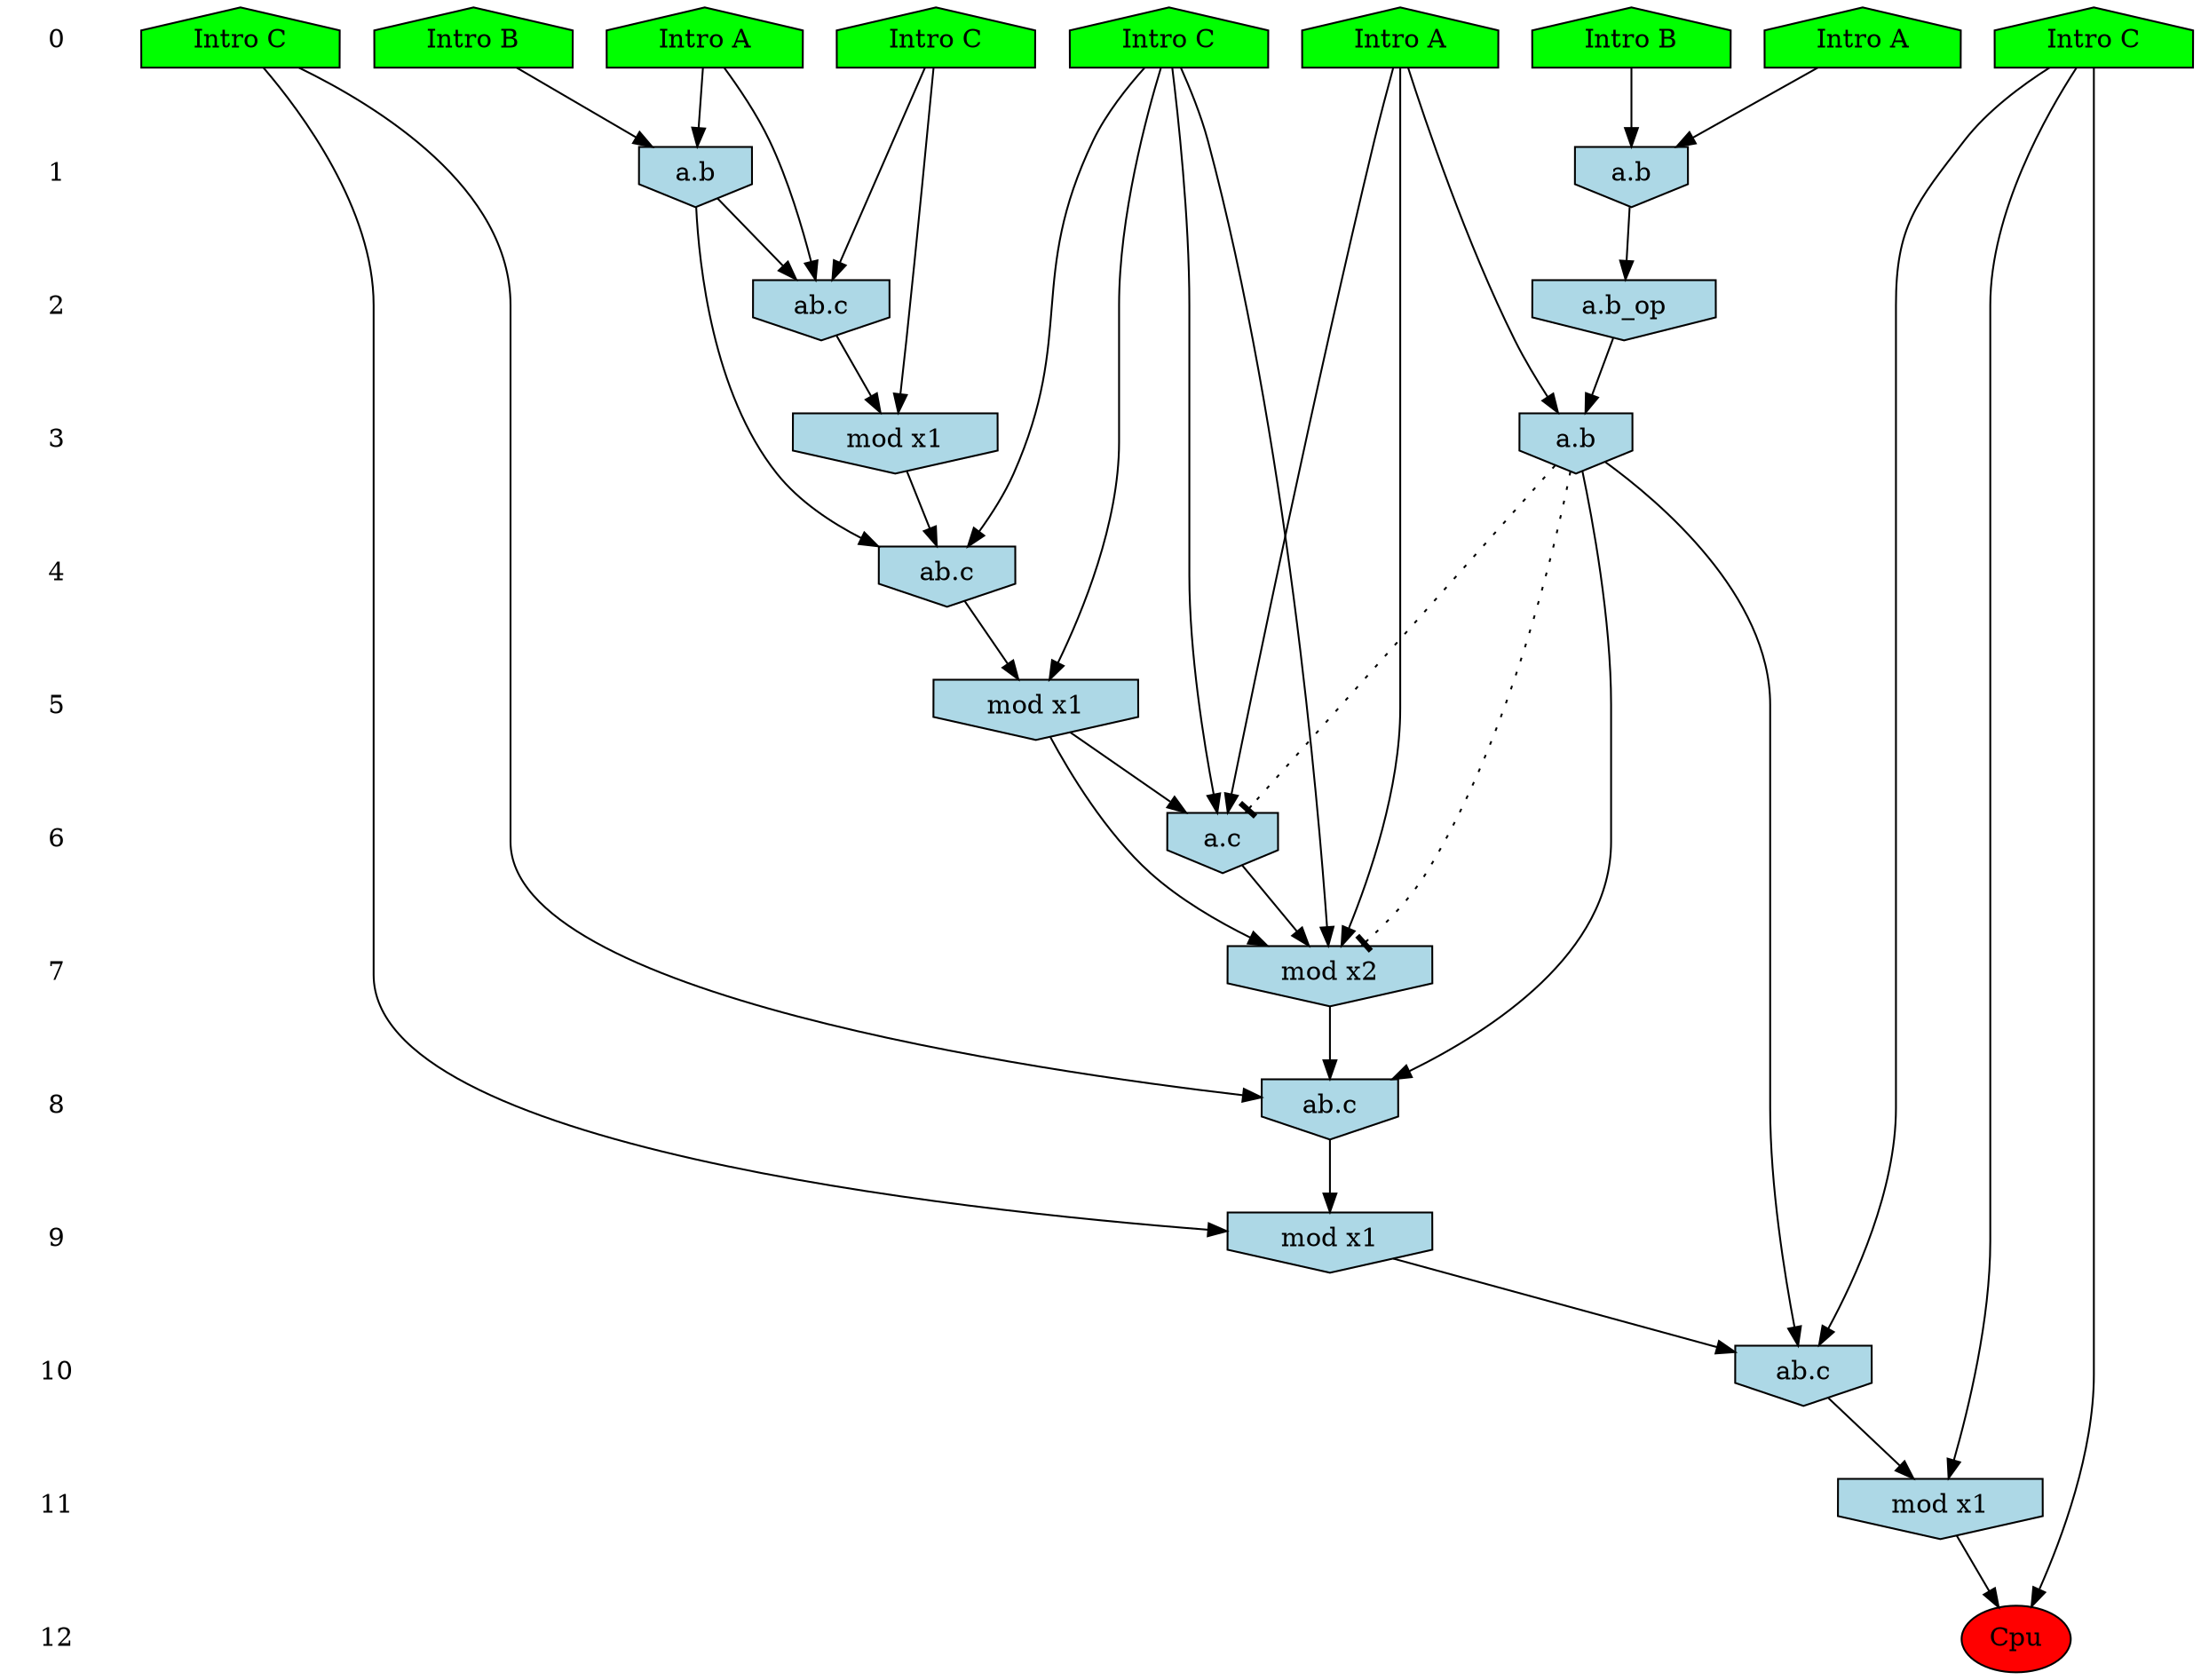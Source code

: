 /* Compression of 3 causal flows obtained in average at 1.429426E+01 t.u */
/* Compressed causal flows were: [1733;2527;2634] */
digraph G{
 ranksep=.5 ; 
{ rank = same ; "0" [shape=plaintext] ; node_1 [label ="Intro B", shape=house, style=filled, fillcolor=green] ;
node_2 [label ="Intro B", shape=house, style=filled, fillcolor=green] ;
node_3 [label ="Intro A", shape=house, style=filled, fillcolor=green] ;
node_4 [label ="Intro A", shape=house, style=filled, fillcolor=green] ;
node_5 [label ="Intro A", shape=house, style=filled, fillcolor=green] ;
node_6 [label ="Intro C", shape=house, style=filled, fillcolor=green] ;
node_7 [label ="Intro C", shape=house, style=filled, fillcolor=green] ;
node_8 [label ="Intro C", shape=house, style=filled, fillcolor=green] ;
node_9 [label ="Intro C", shape=house, style=filled, fillcolor=green] ;
}
{ rank = same ; "1" [shape=plaintext] ; node_10 [label="a.b", shape=invhouse, style=filled, fillcolor = lightblue] ;
node_14 [label="a.b", shape=invhouse, style=filled, fillcolor = lightblue] ;
}
{ rank = same ; "2" [shape=plaintext] ; node_11 [label="ab.c", shape=invhouse, style=filled, fillcolor = lightblue] ;
node_18 [label="a.b_op", shape=invhouse, style=filled, fillcolor = lightblue] ;
}
{ rank = same ; "3" [shape=plaintext] ; node_12 [label="mod x1", shape=invhouse, style=filled, fillcolor = lightblue] ;
node_19 [label="a.b", shape=invhouse, style=filled, fillcolor = lightblue] ;
}
{ rank = same ; "4" [shape=plaintext] ; node_13 [label="ab.c", shape=invhouse, style=filled, fillcolor = lightblue] ;
}
{ rank = same ; "5" [shape=plaintext] ; node_15 [label="mod x1", shape=invhouse, style=filled, fillcolor = lightblue] ;
}
{ rank = same ; "6" [shape=plaintext] ; node_16 [label="a.c", shape=invhouse, style=filled, fillcolor = lightblue] ;
}
{ rank = same ; "7" [shape=plaintext] ; node_17 [label="mod x2", shape=invhouse, style=filled, fillcolor = lightblue] ;
}
{ rank = same ; "8" [shape=plaintext] ; node_20 [label="ab.c", shape=invhouse, style=filled, fillcolor = lightblue] ;
}
{ rank = same ; "9" [shape=plaintext] ; node_21 [label="mod x1", shape=invhouse, style=filled, fillcolor = lightblue] ;
}
{ rank = same ; "10" [shape=plaintext] ; node_22 [label="ab.c", shape=invhouse, style=filled, fillcolor = lightblue] ;
}
{ rank = same ; "11" [shape=plaintext] ; node_23 [label="mod x1", shape=invhouse, style=filled, fillcolor = lightblue] ;
}
{ rank = same ; "12" [shape=plaintext] ; node_24 [label ="Cpu", style=filled, fillcolor=red] ;
}
"0" -> "1" [style="invis"]; 
"1" -> "2" [style="invis"]; 
"2" -> "3" [style="invis"]; 
"3" -> "4" [style="invis"]; 
"4" -> "5" [style="invis"]; 
"5" -> "6" [style="invis"]; 
"6" -> "7" [style="invis"]; 
"7" -> "8" [style="invis"]; 
"8" -> "9" [style="invis"]; 
"9" -> "10" [style="invis"]; 
"10" -> "11" [style="invis"]; 
"11" -> "12" [style="invis"]; 
node_1 -> node_10
node_5 -> node_10
node_5 -> node_11
node_8 -> node_11
node_10 -> node_11
node_8 -> node_12
node_11 -> node_12
node_6 -> node_13
node_10 -> node_13
node_12 -> node_13
node_2 -> node_14
node_3 -> node_14
node_6 -> node_15
node_13 -> node_15
node_4 -> node_16
node_6 -> node_16
node_15 -> node_16
node_4 -> node_17
node_6 -> node_17
node_15 -> node_17
node_16 -> node_17
node_14 -> node_18
node_4 -> node_19
node_18 -> node_19
node_9 -> node_20
node_17 -> node_20
node_19 -> node_20
node_9 -> node_21
node_20 -> node_21
node_7 -> node_22
node_19 -> node_22
node_21 -> node_22
node_7 -> node_23
node_22 -> node_23
node_7 -> node_24
node_23 -> node_24
node_19 -> node_17 [style=dotted, arrowhead = tee] 
node_19 -> node_16 [style=dotted, arrowhead = tee] 
}
/*
 Dot generation time: 0.000116
*/